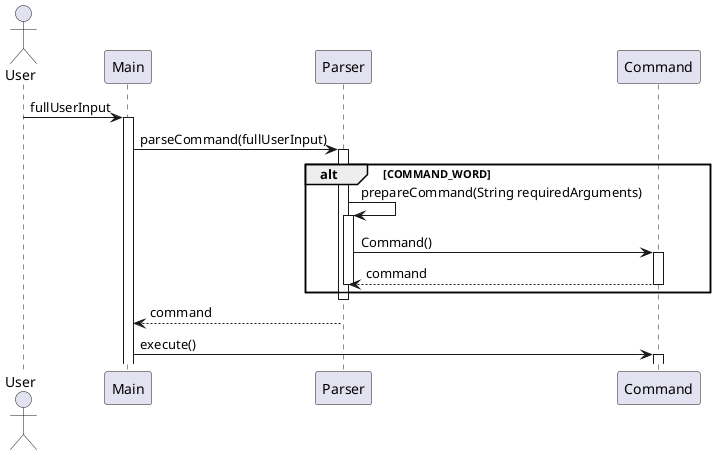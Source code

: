 @startuml
'https://plantuml.com/sequence-diagram

actor User

User -> Main: fullUserInput
activate Main
Main -> Parser: parseCommand(fullUserInput)
activate Parser

alt COMMAND_WORD
Parser -> Parser: prepareCommand(String requiredArguments)
activate Parser
Parser -> Command: Command()
activate Command
Command --> Parser: command
deactivate Command
deactivate Parser
end alt

deactivate Parser

Parser --> Main: command
Main -> Command: execute()
activate Command
@enduml